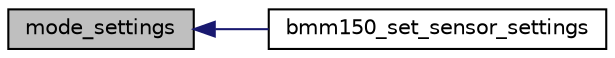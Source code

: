 digraph "mode_settings"
{
  edge [fontname="Helvetica",fontsize="10",labelfontname="Helvetica",labelfontsize="10"];
  node [fontname="Helvetica",fontsize="10",shape=record];
  rankdir="LR";
  Node1 [label="mode_settings",height=0.2,width=0.4,color="black", fillcolor="grey75", style="filled", fontcolor="black"];
  Node1 -> Node2 [dir="back",color="midnightblue",fontsize="10",style="solid",fontname="Helvetica"];
  Node2 [label="bmm150_set_sensor_settings",height=0.2,width=0.4,color="black", fillcolor="white", style="filled",URL="$bmm150_8h.html#a96ceb625f7af0bf71a8a7ad8aa67fe2b",tooltip="This API sets the sensor settings based on the desired_settings and the dev structure configuration..."];
}
